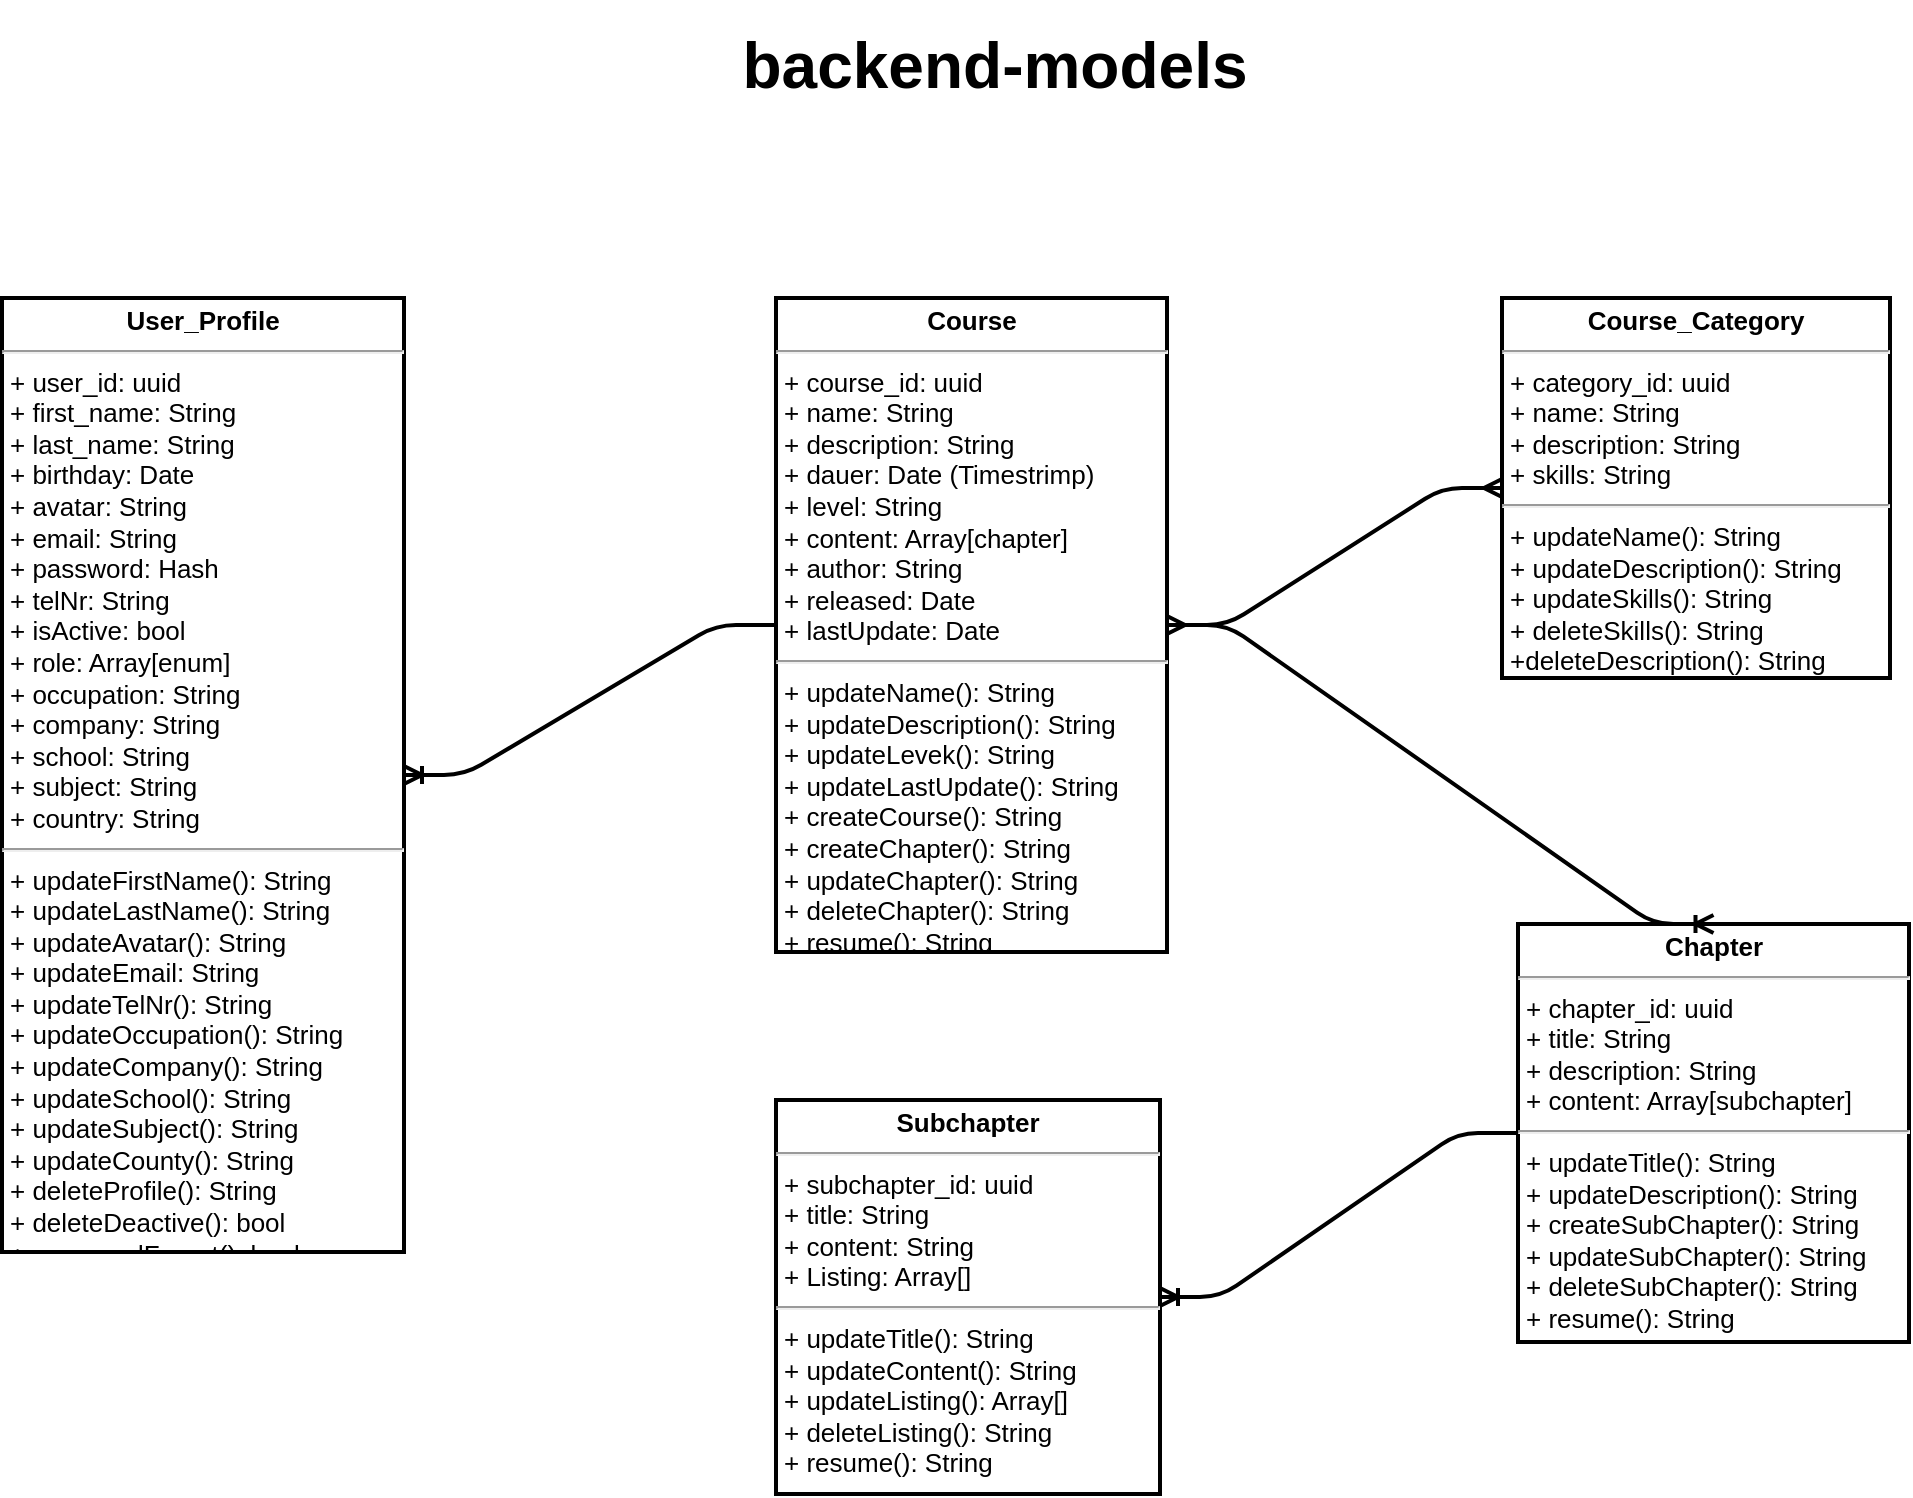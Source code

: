<mxfile>
    <diagram id="CPHlGd6llGqzIn6Fdj6a" name="backend-models-diagram">
        <mxGraphModel dx="1629" dy="802" grid="0" gridSize="10" guides="1" tooltips="1" connect="1" arrows="1" fold="1" page="1" pageScale="1" pageWidth="1169" pageHeight="827" math="0" shadow="0">
            <root>
                <mxCell id="0"/>
                <mxCell id="1" parent="0"/>
                <mxCell id="2" value="&lt;p style=&quot;margin: 4px 0px 0px ; text-align: center ; font-size: 13px&quot;&gt;&lt;span style=&quot;font-size: 13px&quot;&gt;&lt;b&gt;User_Profile&lt;/b&gt;&lt;/span&gt;&lt;/p&gt;&lt;hr style=&quot;font-size: 13px&quot;&gt;&lt;p style=&quot;margin: 0px 0px 0px 4px ; font-size: 13px&quot;&gt;+ user_id: uuid&lt;br style=&quot;font-size: 13px&quot;&gt;+ first_name: String&lt;/p&gt;&lt;p style=&quot;margin: 0px 0px 0px 4px ; font-size: 13px&quot;&gt;+ last_name: String&lt;/p&gt;&lt;p style=&quot;margin: 0px 0px 0px 4px ; font-size: 13px&quot;&gt;&lt;span&gt;+ birthday: Date&lt;/span&gt;&lt;br&gt;&lt;/p&gt;&lt;p style=&quot;margin: 0px 0px 0px 4px ; font-size: 13px&quot;&gt;+ avatar: String&lt;/p&gt;&lt;p style=&quot;margin: 0px 0px 0px 4px ; font-size: 13px&quot;&gt;+ email: String&lt;br&gt;+ password: Hash&lt;/p&gt;&lt;p style=&quot;margin: 0px 0px 0px 4px ; font-size: 13px&quot;&gt;+ telNr: String&lt;br&gt;+ isActive: bool&lt;br&gt;+ role: Array[enum]&lt;/p&gt;&lt;p style=&quot;margin: 0px 0px 0px 4px ; font-size: 13px&quot;&gt;+ occupation: String&lt;/p&gt;&lt;p style=&quot;margin: 0px 0px 0px 4px ; font-size: 13px&quot;&gt;+ company: String&lt;/p&gt;&lt;p style=&quot;margin: 0px 0px 0px 4px ; font-size: 13px&quot;&gt;+ school: String&lt;/p&gt;&lt;p style=&quot;margin: 0px 0px 0px 4px ; font-size: 13px&quot;&gt;+ subject: String&lt;/p&gt;&lt;p style=&quot;margin: 0px 0px 0px 4px ; font-size: 13px&quot;&gt;+ country: String&lt;/p&gt;&lt;hr style=&quot;font-size: 13px&quot;&gt;&lt;p style=&quot;margin: 0px 0px 0px 4px ; font-size: 13px&quot;&gt;&lt;span&gt;+ updateFirstName(): String&lt;/span&gt;&lt;br&gt;&lt;/p&gt;&lt;p style=&quot;margin: 0px 0px 0px 4px ; font-size: 13px&quot;&gt;+ updateLastName(): String&lt;br&gt;+ updateAvatar(): String&lt;br&gt;+ updateEmail: String&lt;br&gt;+ updateTelNr(): String&lt;br&gt;+ updateOccupation(): String&lt;br&gt;+ updateCompany(): String&lt;br&gt;+ updateSchool(): String&lt;br&gt;+ updateSubject(): String&lt;br&gt;+ updateCounty(): String&lt;br&gt;+ deleteProfile(): String&lt;br&gt;+ deleteDeactive(): bool&lt;/p&gt;&lt;p style=&quot;margin: 0px 0px 0px 4px ; font-size: 13px&quot;&gt;+ passwordForgot(): bool&lt;/p&gt;" style="verticalAlign=top;align=left;overflow=fill;fontSize=13;fontFamily=Helvetica;html=1;fontStyle=0;strokeWidth=2;" parent="1" vertex="1">
                    <mxGeometry x="116" y="173" width="201" height="477" as="geometry"/>
                </mxCell>
                <mxCell id="11" value="&lt;p style=&quot;margin: 4px 0px 0px ; text-align: center ; font-size: 13px&quot;&gt;&lt;span style=&quot;font-size: 13px&quot;&gt;&lt;b&gt;Course&lt;/b&gt;&lt;/span&gt;&lt;/p&gt;&lt;hr style=&quot;font-size: 13px&quot;&gt;&lt;p style=&quot;margin: 0px 0px 0px 4px ; font-size: 13px&quot;&gt;+ course_id: uuid&lt;br style=&quot;font-size: 13px&quot;&gt;+ name: String&lt;/p&gt;&lt;p style=&quot;margin: 0px 0px 0px 4px ; font-size: 13px&quot;&gt;+ description: String&lt;/p&gt;&lt;p style=&quot;margin: 0px 0px 0px 4px ; font-size: 13px&quot;&gt;+ dauer: Date (Timestrimp)&lt;/p&gt;&lt;p style=&quot;margin: 0px 0px 0px 4px ; font-size: 13px&quot;&gt;+ level: String&lt;/p&gt;&lt;p style=&quot;margin: 0px 0px 0px 4px ; font-size: 13px&quot;&gt;+ content: Array[chapter]&lt;/p&gt;&lt;p style=&quot;margin: 0px 0px 0px 4px ; font-size: 13px&quot;&gt;+ author: String&lt;/p&gt;&lt;p style=&quot;margin: 0px 0px 0px 4px ; font-size: 13px&quot;&gt;+ released: Date&lt;br&gt;+ lastUpdate: Date&lt;/p&gt;&lt;hr style=&quot;font-size: 13px&quot;&gt;&lt;p style=&quot;margin: 0px 0px 0px 4px&quot;&gt;+ updateName(): String&lt;br&gt;+ updateDescription(): String&lt;br&gt;+ updateLevek(): String&lt;br&gt;+ updateLastUpdate(): String&lt;br&gt;+ createCourse(): String&lt;br&gt;+ createChapter(): String&lt;br&gt;+ updateChapter(): String&lt;br&gt;+ deleteChapter(): String&lt;/p&gt;&lt;p style=&quot;margin: 0px 0px 0px 4px&quot;&gt;+ resume(): String&lt;/p&gt;" style="verticalAlign=top;align=left;overflow=fill;fontSize=13;fontFamily=Helvetica;html=1;fontStyle=0;strokeWidth=2;" parent="1" vertex="1">
                    <mxGeometry x="503" y="173" width="195.5" height="327" as="geometry"/>
                </mxCell>
                <mxCell id="15" value="&lt;p style=&quot;margin: 4px 0px 0px ; text-align: center ; font-size: 13px&quot;&gt;&lt;span style=&quot;font-size: 13px&quot;&gt;&lt;b&gt;Course_Category&lt;/b&gt;&lt;/span&gt;&lt;/p&gt;&lt;hr style=&quot;font-size: 13px&quot;&gt;&lt;p style=&quot;margin: 0px 0px 0px 4px ; font-size: 13px&quot;&gt;+ category_id: uuid&lt;br style=&quot;font-size: 13px&quot;&gt;+ name: String&lt;/p&gt;&lt;p style=&quot;margin: 0px 0px 0px 4px ; font-size: 13px&quot;&gt;+ description: String&lt;/p&gt;&lt;p style=&quot;margin: 0px 0px 0px 4px ; font-size: 13px&quot;&gt;+ skills: String&lt;/p&gt;&lt;hr style=&quot;font-size: 13px&quot;&gt;&lt;p style=&quot;margin: 0px 0px 0px 4px ; font-size: 13px&quot;&gt;+ updateName(): String&lt;br&gt;+ updateDescription(): String&lt;br&gt;+ updateSkills(): String&lt;br&gt;+ deleteSkills(): String&lt;br&gt;+deleteDescription(): String&lt;/p&gt;" style="verticalAlign=top;align=left;overflow=fill;fontSize=13;fontFamily=Helvetica;html=1;fontStyle=0;strokeWidth=2;" parent="1" vertex="1">
                    <mxGeometry x="866" y="173" width="194" height="190" as="geometry"/>
                </mxCell>
                <mxCell id="16" value="" style="edgeStyle=entityRelationEdgeStyle;fontSize=12;html=1;endArrow=ERmany;startArrow=ERmany;entryX=0;entryY=0.5;entryDx=0;entryDy=0;exitX=1;exitY=0.5;exitDx=0;exitDy=0;strokeWidth=2;" parent="1" source="11" target="15" edge="1">
                    <mxGeometry width="100" height="100" relative="1" as="geometry">
                        <mxPoint x="838" y="441" as="sourcePoint"/>
                        <mxPoint x="938" y="341" as="targetPoint"/>
                    </mxGeometry>
                </mxCell>
                <mxCell id="17" value="backend-models" style="text;html=1;strokeColor=none;fillColor=none;align=center;verticalAlign=middle;whiteSpace=wrap;rounded=0;fontStyle=1;fontSize=32;" parent="1" vertex="1">
                    <mxGeometry x="436" y="24" width="353" height="65" as="geometry"/>
                </mxCell>
                <mxCell id="18" value="" style="edgeStyle=entityRelationEdgeStyle;fontSize=12;html=1;endArrow=ERoneToMany;entryX=1;entryY=0.5;entryDx=0;entryDy=0;exitX=0;exitY=0.5;exitDx=0;exitDy=0;strokeWidth=2;" parent="1" source="11" target="2" edge="1">
                    <mxGeometry width="100" height="100" relative="1" as="geometry">
                        <mxPoint x="419" y="373" as="sourcePoint"/>
                        <mxPoint x="519" y="273" as="targetPoint"/>
                    </mxGeometry>
                </mxCell>
                <mxCell id="20" value="&lt;p style=&quot;margin: 4px 0px 0px ; text-align: center ; font-size: 13px&quot;&gt;&lt;b&gt;Chapter&lt;/b&gt;&lt;/p&gt;&lt;hr style=&quot;font-size: 13px&quot;&gt;&lt;p style=&quot;margin: 0px 0px 0px 4px ; font-size: 13px&quot;&gt;+ chapter_id: uuid&lt;br&gt;+ title: String&lt;br&gt;+ description: String&lt;br&gt;+ content: Array[subchapter]&lt;br&gt;&lt;/p&gt;&lt;hr style=&quot;font-size: 13px&quot;&gt;&lt;p style=&quot;margin: 0px 0px 0px 4px ; font-size: 13px&quot;&gt;+ updateTitle(): String&lt;br&gt;+ updateDescription(): String&lt;br&gt;+ createSubChapter(): String&lt;br&gt;+ updateSubChapter(): String&lt;br&gt;+ deleteSubChapter(): String&lt;/p&gt;&lt;p style=&quot;margin: 0px 0px 0px 4px ; font-size: 13px&quot;&gt;+ resume(): String&lt;/p&gt;" style="verticalAlign=top;align=left;overflow=fill;fontSize=13;fontFamily=Helvetica;html=1;fontStyle=0;strokeWidth=2;" parent="1" vertex="1">
                    <mxGeometry x="874" y="486" width="195.5" height="209" as="geometry"/>
                </mxCell>
                <mxCell id="21" value="&lt;p style=&quot;margin: 4px 0px 0px ; text-align: center ; font-size: 13px&quot;&gt;&lt;b&gt;Subchapter&lt;/b&gt;&lt;/p&gt;&lt;hr style=&quot;font-size: 13px&quot;&gt;&lt;p style=&quot;margin: 0px 0px 0px 4px ; font-size: 13px&quot;&gt;+ subchapter_id: uuid&lt;/p&gt;&lt;p style=&quot;margin: 0px 0px 0px 4px ; font-size: 13px&quot;&gt;+ title: String&lt;br&gt;+ content: String&lt;br&gt;+ Listing: Array[]&lt;/p&gt;&lt;hr style=&quot;font-size: 13px&quot;&gt;&lt;p style=&quot;margin: 0px 0px 0px 4px&quot;&gt;+ updateTitle(): String&lt;br&gt;&lt;/p&gt;&lt;p style=&quot;margin: 0px 0px 0px 4px&quot;&gt;+ updateContent(): String&lt;br&gt;+ updateListing(): Array[]&lt;br&gt;+ deleteListing(): String&lt;/p&gt;&lt;p style=&quot;margin: 0px 0px 0px 4px&quot;&gt;+ resume(): String&lt;/p&gt;" style="verticalAlign=top;align=left;overflow=fill;fontSize=13;fontFamily=Helvetica;html=1;fontStyle=0;strokeWidth=2;" parent="1" vertex="1">
                    <mxGeometry x="503" y="574" width="192" height="197" as="geometry"/>
                </mxCell>
                <mxCell id="23" value="" style="edgeStyle=entityRelationEdgeStyle;fontSize=12;html=1;endArrow=ERoneToMany;entryX=1;entryY=0.5;entryDx=0;entryDy=0;exitX=0;exitY=0.5;exitDx=0;exitDy=0;strokeWidth=2;" parent="1" source="20" target="21" edge="1">
                    <mxGeometry width="100" height="100" relative="1" as="geometry">
                        <mxPoint x="1025" y="751.5" as="sourcePoint"/>
                        <mxPoint x="826.0" y="716" as="targetPoint"/>
                    </mxGeometry>
                </mxCell>
                <mxCell id="25" value="" style="edgeStyle=entityRelationEdgeStyle;fontSize=12;html=1;endArrow=ERoneToMany;entryX=0.5;entryY=0;entryDx=0;entryDy=0;strokeWidth=2;" parent="1" source="11" target="20" edge="1">
                    <mxGeometry width="100" height="100" relative="1" as="geometry">
                        <mxPoint x="956" y="462.5" as="sourcePoint"/>
                        <mxPoint x="701.5" y="718.5" as="targetPoint"/>
                    </mxGeometry>
                </mxCell>
            </root>
        </mxGraphModel>
    </diagram>
</mxfile>